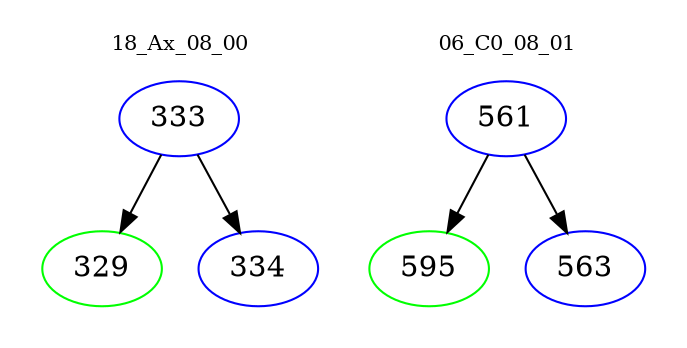 digraph{
subgraph cluster_0 {
color = white
label = "18_Ax_08_00";
fontsize=10;
T0_333 [label="333", color="blue"]
T0_333 -> T0_329 [color="black"]
T0_329 [label="329", color="green"]
T0_333 -> T0_334 [color="black"]
T0_334 [label="334", color="blue"]
}
subgraph cluster_1 {
color = white
label = "06_C0_08_01";
fontsize=10;
T1_561 [label="561", color="blue"]
T1_561 -> T1_595 [color="black"]
T1_595 [label="595", color="green"]
T1_561 -> T1_563 [color="black"]
T1_563 [label="563", color="blue"]
}
}
